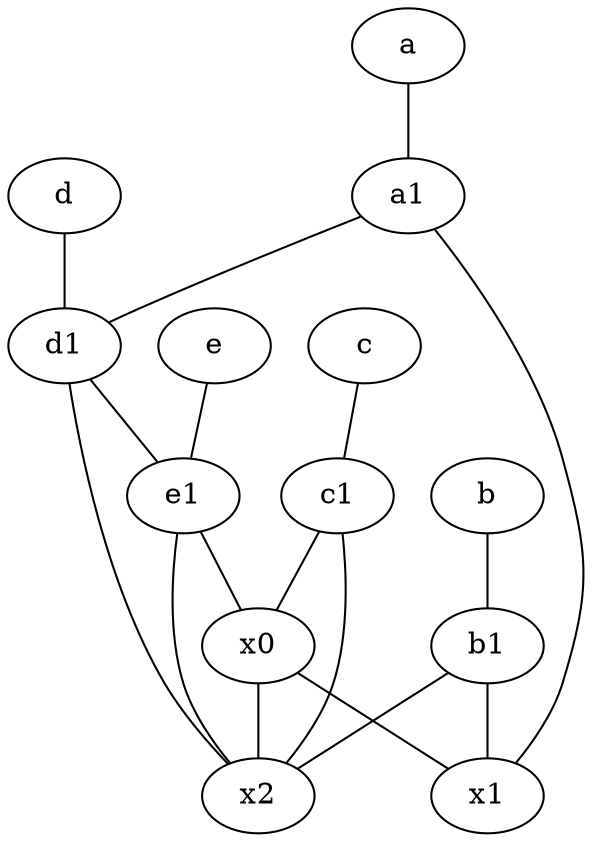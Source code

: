 graph {
	node [labelfontsize=50]
	a1 [labelfontsize=50 pos="8,3!"]
	d1 [labelfontsize=50 pos="3,5!"]
	c [labelfontsize=50 pos="4.5,2!"]
	x0 [labelfontsize=50]
	e1 [labelfontsize=50 pos="7,7!"]
	d [labelfontsize=50 pos="2,5!"]
	x2 [labelfontsize=50]
	x1 [labelfontsize=50]
	a [labelfontsize=50 pos="8,2!"]
	c1 [labelfontsize=50 pos="4.5,3!"]
	e [labelfontsize=50 pos="7,9!"]
	b1 [labelfontsize=50 pos="9,4!"]
	b [labelfontsize=50 pos="10,4!"]
	c1 -- x2
	e1 -- x0
	a -- a1
	d -- d1
	d1 -- x2
	c1 -- x0
	b -- b1
	a1 -- x1
	b1 -- x2
	x0 -- x2
	x0 -- x1
	c -- c1
	e1 -- x2
	b1 -- x1
	e -- e1
	a1 -- d1
	d1 -- e1
}
